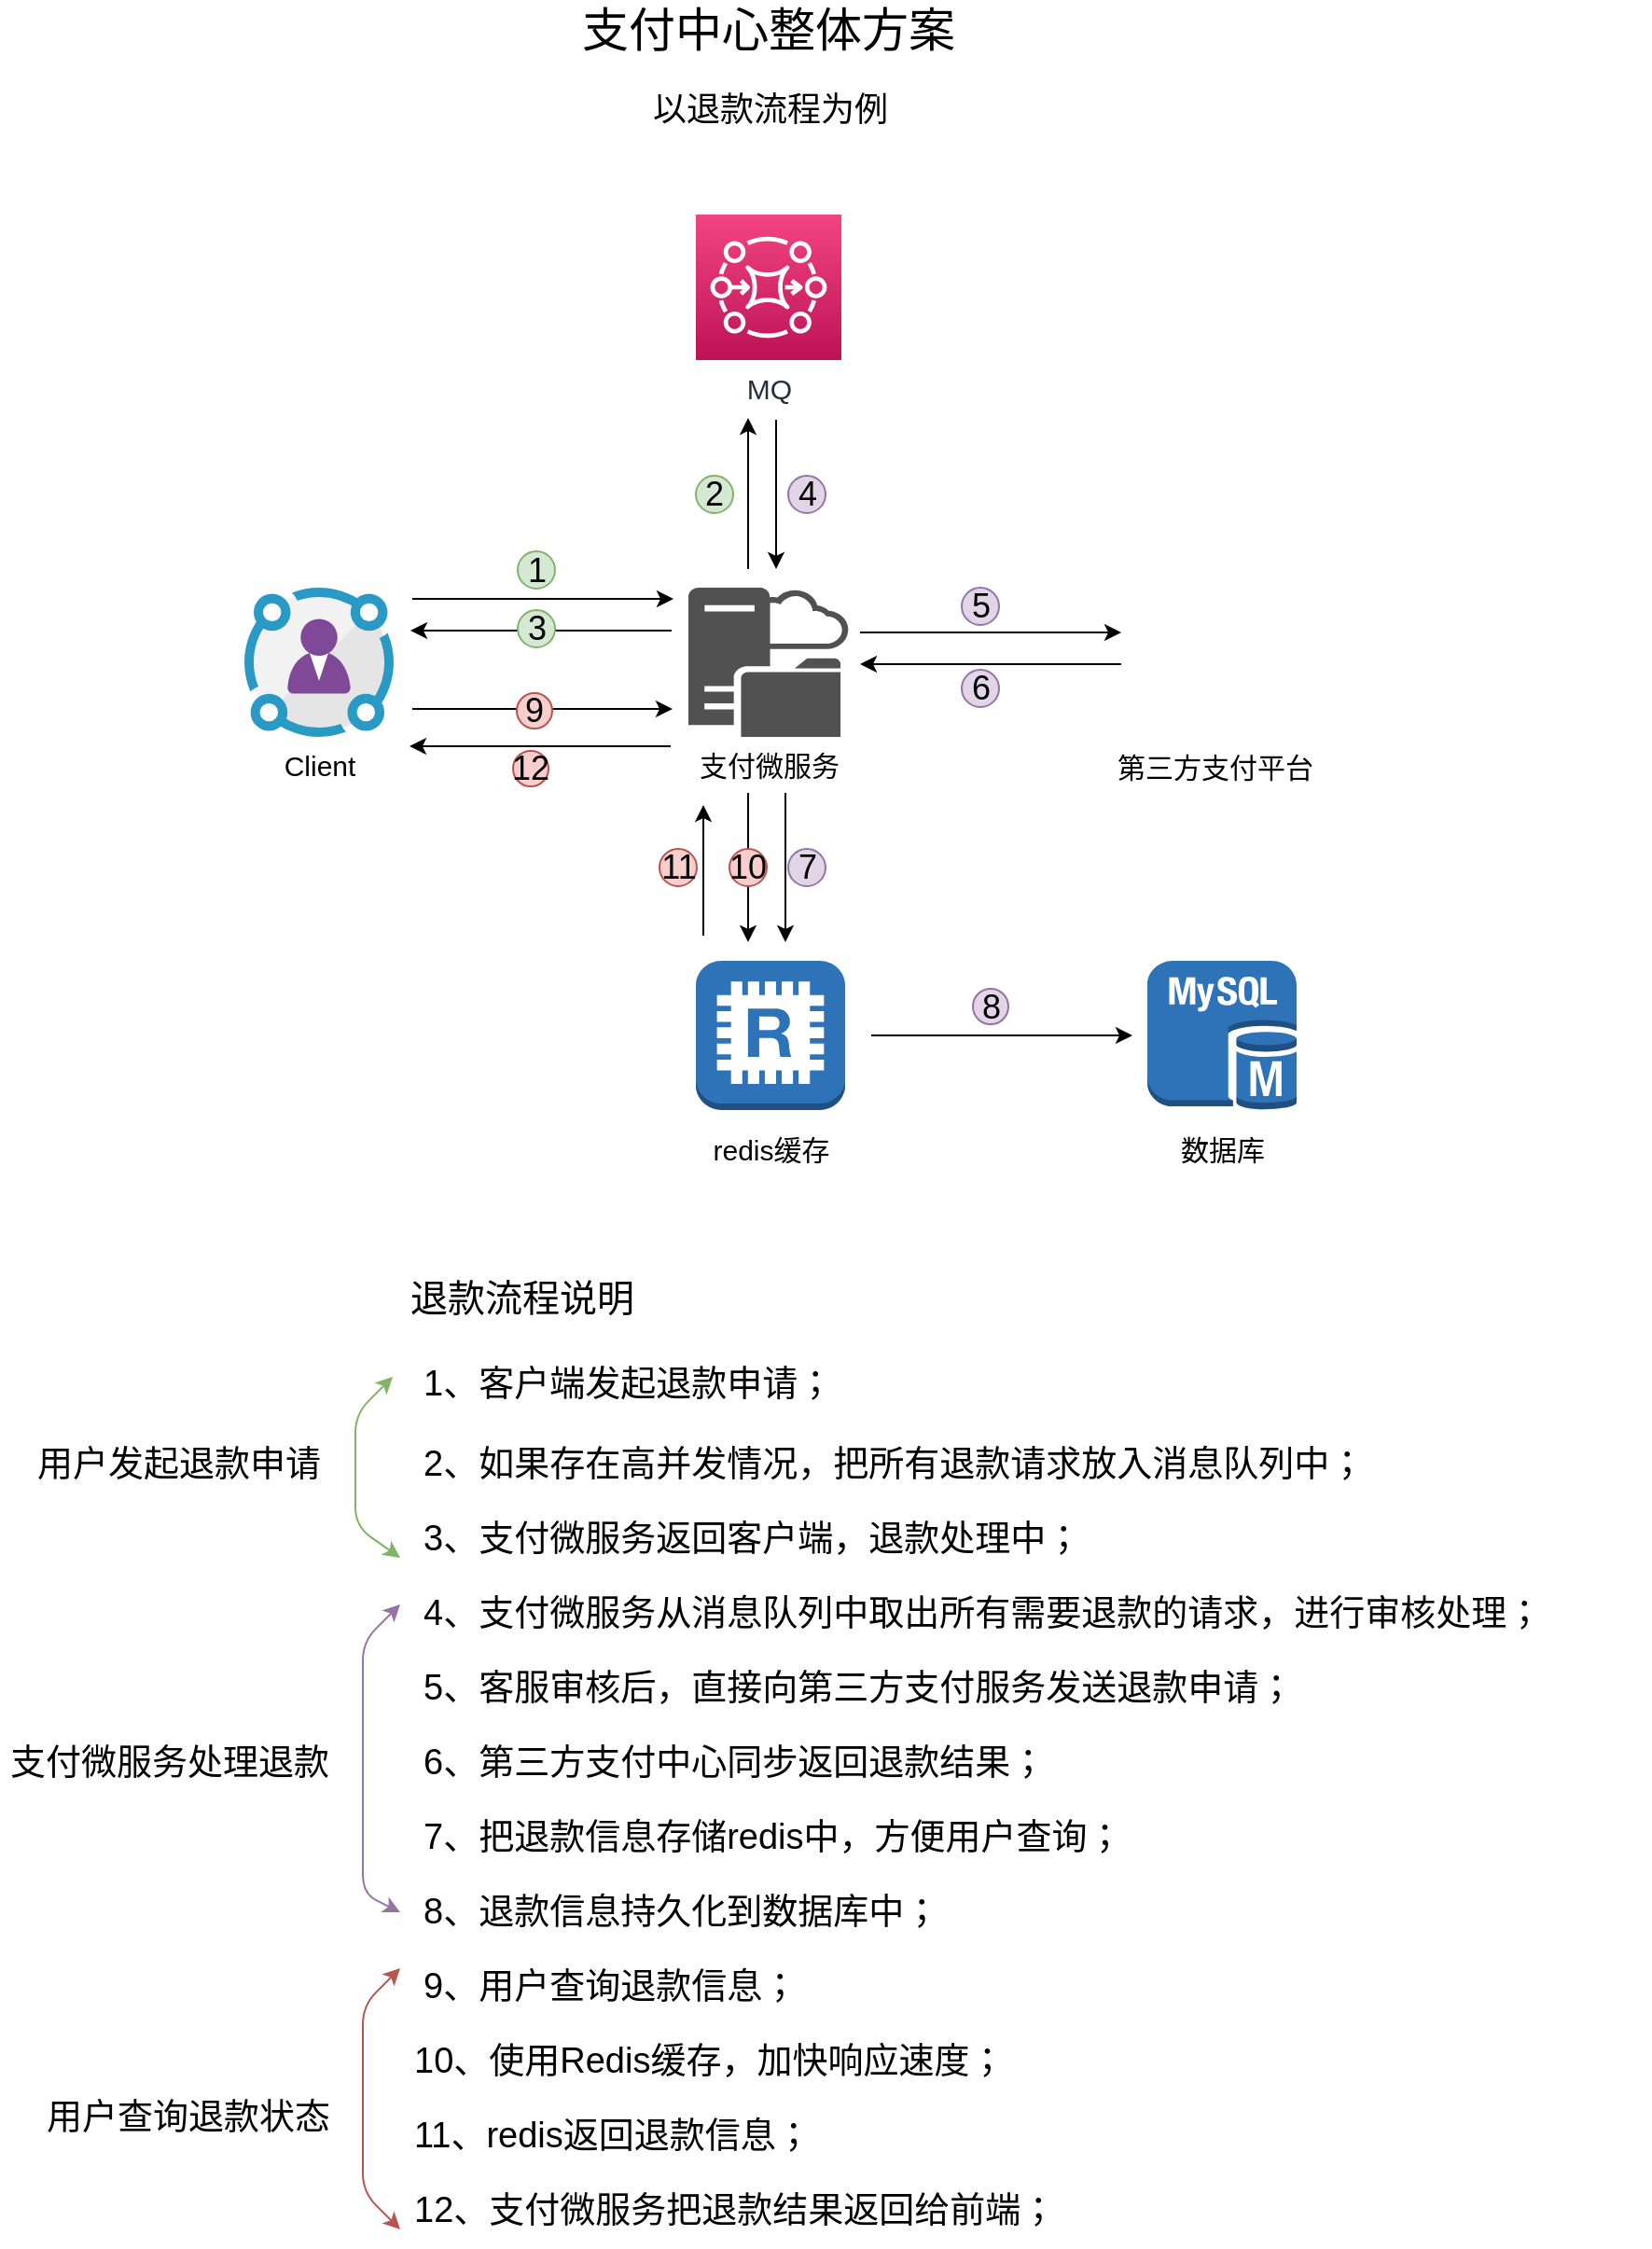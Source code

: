 <mxfile version="12.4.1" type="github" pages="1">
  <diagram id="q-RdCRvN1a9XLWtIN5kc" name="第 1 页">
    <mxGraphModel dx="1824" dy="926" grid="1" gridSize="10" guides="1" tooltips="1" connect="1" arrows="1" fold="1" page="1" pageScale="1" pageWidth="1169" pageHeight="1654" math="0" shadow="0">
      <root>
        <mxCell id="0"/>
        <mxCell id="1" parent="0"/>
        <mxCell id="XfVtcx6p8dV7zs5ycpqv-67" value="" style="endArrow=classic;html=1;fontSize=13;" edge="1" parent="1">
          <mxGeometry width="50" height="50" relative="1" as="geometry">
            <mxPoint x="550" y="510" as="sourcePoint"/>
            <mxPoint x="550" y="590" as="targetPoint"/>
          </mxGeometry>
        </mxCell>
        <mxCell id="XfVtcx6p8dV7zs5ycpqv-1" value="支付中心整体方案" style="text;html=1;strokeColor=none;fillColor=none;align=center;verticalAlign=middle;whiteSpace=wrap;rounded=0;fontSize=25;" vertex="1" parent="1">
          <mxGeometry x="441" y="90" width="240" height="20" as="geometry"/>
        </mxCell>
        <mxCell id="XfVtcx6p8dV7zs5ycpqv-4" value="&lt;span style=&quot;font-size: 15px&quot;&gt;Client&lt;/span&gt;" style="aspect=fixed;html=1;points=[];align=center;image;fontSize=12;image=img/lib/mscae/Identity_Governance.svg;" vertex="1" parent="1">
          <mxGeometry x="280" y="400" width="80" height="80" as="geometry"/>
        </mxCell>
        <mxCell id="XfVtcx6p8dV7zs5ycpqv-10" value="&lt;font style=&quot;font-size: 15px&quot;&gt;数据库&lt;/font&gt;" style="outlineConnect=0;dashed=0;verticalLabelPosition=bottom;verticalAlign=top;align=center;html=1;shape=mxgraph.aws3.mysql_db_instance;fillColor=#2E73B8;gradientColor=none;fontSize=22;" vertex="1" parent="1">
          <mxGeometry x="764" y="600" width="80" height="80" as="geometry"/>
        </mxCell>
        <mxCell id="XfVtcx6p8dV7zs5ycpqv-11" value="&lt;font style=&quot;font-size: 15px&quot;&gt;redis缓存&lt;/font&gt;" style="outlineConnect=0;dashed=0;verticalLabelPosition=bottom;verticalAlign=top;align=center;html=1;shape=mxgraph.aws3.redis;fillColor=#2E73B8;gradientColor=none;fontSize=22;" vertex="1" parent="1">
          <mxGeometry x="522" y="600" width="80" height="80" as="geometry"/>
        </mxCell>
        <mxCell id="XfVtcx6p8dV7zs5ycpqv-14" value="&lt;font style=&quot;font-size: 15px&quot;&gt;第三方支付平台&lt;/font&gt;" style="shape=image;html=1;verticalAlign=top;verticalLabelPosition=bottom;labelBackgroundColor=#ffffff;imageAspect=0;aspect=fixed;image=https://cdn1.iconfinder.com/data/icons/business-237/65/icons-09-128.png;fontSize=22;" vertex="1" parent="1">
          <mxGeometry x="750" y="375" width="100" height="100" as="geometry"/>
        </mxCell>
        <mxCell id="XfVtcx6p8dV7zs5ycpqv-15" value="&lt;font style=&quot;font-size: 15px&quot;&gt;MQ&lt;/font&gt;" style="outlineConnect=0;fontColor=#232F3E;gradientColor=#F34482;gradientDirection=north;fillColor=#BC1356;strokeColor=#ffffff;dashed=0;verticalLabelPosition=bottom;verticalAlign=top;align=center;html=1;fontSize=12;fontStyle=0;aspect=fixed;shape=mxgraph.aws4.resourceIcon;resIcon=mxgraph.aws4.mq;" vertex="1" parent="1">
          <mxGeometry x="522" y="200" width="78" height="78" as="geometry"/>
        </mxCell>
        <mxCell id="XfVtcx6p8dV7zs5ycpqv-18" value="&lt;font style=&quot;font-size: 15px&quot;&gt;支付微服务&lt;/font&gt;" style="pointerEvents=1;shadow=0;dashed=0;html=1;strokeColor=none;labelPosition=center;verticalLabelPosition=bottom;verticalAlign=top;align=center;fillColor=#515151;shape=mxgraph.mscae.system_center.cloud_distribution_point;fontSize=13;" vertex="1" parent="1">
          <mxGeometry x="518" y="400" width="86" height="80" as="geometry"/>
        </mxCell>
        <mxCell id="XfVtcx6p8dV7zs5ycpqv-39" value="" style="endArrow=classic;html=1;fontSize=13;" edge="1" parent="1">
          <mxGeometry width="50" height="50" relative="1" as="geometry">
            <mxPoint x="370" y="406" as="sourcePoint"/>
            <mxPoint x="510" y="406" as="targetPoint"/>
          </mxGeometry>
        </mxCell>
        <mxCell id="XfVtcx6p8dV7zs5ycpqv-42" value="" style="endArrow=classic;html=1;fontSize=13;" edge="1" parent="1">
          <mxGeometry width="50" height="50" relative="1" as="geometry">
            <mxPoint x="550" y="390" as="sourcePoint"/>
            <mxPoint x="550" y="309" as="targetPoint"/>
          </mxGeometry>
        </mxCell>
        <mxCell id="XfVtcx6p8dV7zs5ycpqv-43" value="" style="endArrow=classic;html=1;fontSize=13;" edge="1" parent="1">
          <mxGeometry width="50" height="50" relative="1" as="geometry">
            <mxPoint x="565" y="310" as="sourcePoint"/>
            <mxPoint x="565" y="390" as="targetPoint"/>
          </mxGeometry>
        </mxCell>
        <mxCell id="XfVtcx6p8dV7zs5ycpqv-44" value="" style="endArrow=classic;html=1;fontSize=13;" edge="1" parent="1">
          <mxGeometry width="50" height="50" relative="1" as="geometry">
            <mxPoint x="610" y="424" as="sourcePoint"/>
            <mxPoint x="750" y="424" as="targetPoint"/>
          </mxGeometry>
        </mxCell>
        <mxCell id="XfVtcx6p8dV7zs5ycpqv-45" value="" style="endArrow=classic;html=1;fontSize=13;exitX=0;exitY=0.75;exitDx=0;exitDy=0;" edge="1" parent="1">
          <mxGeometry width="50" height="50" relative="1" as="geometry">
            <mxPoint x="750" y="441" as="sourcePoint"/>
            <mxPoint x="610" y="441" as="targetPoint"/>
          </mxGeometry>
        </mxCell>
        <mxCell id="XfVtcx6p8dV7zs5ycpqv-46" value="" style="endArrow=classic;html=1;fontSize=13;" edge="1" parent="1">
          <mxGeometry width="50" height="50" relative="1" as="geometry">
            <mxPoint x="570" y="510" as="sourcePoint"/>
            <mxPoint x="570" y="590" as="targetPoint"/>
          </mxGeometry>
        </mxCell>
        <mxCell id="XfVtcx6p8dV7zs5ycpqv-47" value="" style="endArrow=classic;html=1;fontSize=13;" edge="1" parent="1">
          <mxGeometry width="50" height="50" relative="1" as="geometry">
            <mxPoint x="616" y="640" as="sourcePoint"/>
            <mxPoint x="756" y="640" as="targetPoint"/>
          </mxGeometry>
        </mxCell>
        <mxCell id="XfVtcx6p8dV7zs5ycpqv-48" value="" style="endArrow=classic;html=1;fontSize=13;" edge="1" parent="1">
          <mxGeometry width="50" height="50" relative="1" as="geometry">
            <mxPoint x="370" y="465" as="sourcePoint"/>
            <mxPoint x="509.5" y="465" as="targetPoint"/>
          </mxGeometry>
        </mxCell>
        <mxCell id="XfVtcx6p8dV7zs5ycpqv-51" value="" style="endArrow=classic;html=1;fontSize=13;exitX=0;exitY=0.75;exitDx=0;exitDy=0;" edge="1" parent="1">
          <mxGeometry width="50" height="50" relative="1" as="geometry">
            <mxPoint x="508.5" y="485" as="sourcePoint"/>
            <mxPoint x="368.5" y="485" as="targetPoint"/>
          </mxGeometry>
        </mxCell>
        <mxCell id="XfVtcx6p8dV7zs5ycpqv-52" value="以退款流程为例" style="text;html=1;strokeColor=none;fillColor=none;align=center;verticalAlign=middle;whiteSpace=wrap;rounded=0;fontSize=18;" vertex="1" parent="1">
          <mxGeometry x="442" y="134" width="240" height="20" as="geometry"/>
        </mxCell>
        <mxCell id="XfVtcx6p8dV7zs5ycpqv-56" value="1" style="ellipse;whiteSpace=wrap;html=1;aspect=fixed;fontSize=18;fillColor=#d5e8d4;strokeColor=#82b366;" vertex="1" parent="1">
          <mxGeometry x="426.5" y="380.5" width="20" height="20" as="geometry"/>
        </mxCell>
        <mxCell id="XfVtcx6p8dV7zs5ycpqv-57" value="2" style="ellipse;whiteSpace=wrap;html=1;aspect=fixed;fontSize=18;fillColor=#d5e8d4;strokeColor=#82b366;" vertex="1" parent="1">
          <mxGeometry x="522" y="340" width="20" height="20" as="geometry"/>
        </mxCell>
        <mxCell id="XfVtcx6p8dV7zs5ycpqv-58" value="4" style="ellipse;whiteSpace=wrap;html=1;aspect=fixed;fontSize=18;fillColor=#e1d5e7;strokeColor=#9673a6;" vertex="1" parent="1">
          <mxGeometry x="571.5" y="340" width="20" height="20" as="geometry"/>
        </mxCell>
        <mxCell id="XfVtcx6p8dV7zs5ycpqv-59" value="5" style="ellipse;whiteSpace=wrap;html=1;aspect=fixed;fontSize=18;fillColor=#e1d5e7;strokeColor=#9673a6;" vertex="1" parent="1">
          <mxGeometry x="664.5" y="400" width="20" height="20" as="geometry"/>
        </mxCell>
        <mxCell id="XfVtcx6p8dV7zs5ycpqv-60" value="6" style="ellipse;whiteSpace=wrap;html=1;aspect=fixed;fontSize=18;fillColor=#e1d5e7;strokeColor=#9673a6;" vertex="1" parent="1">
          <mxGeometry x="664.5" y="444" width="20" height="20" as="geometry"/>
        </mxCell>
        <mxCell id="XfVtcx6p8dV7zs5ycpqv-61" value="7" style="ellipse;whiteSpace=wrap;html=1;aspect=fixed;fontSize=18;fillColor=#e1d5e7;strokeColor=#9673a6;" vertex="1" parent="1">
          <mxGeometry x="571.5" y="540" width="20" height="20" as="geometry"/>
        </mxCell>
        <mxCell id="XfVtcx6p8dV7zs5ycpqv-63" value="8" style="ellipse;whiteSpace=wrap;html=1;aspect=fixed;fontSize=18;fillColor=#e1d5e7;strokeColor=#9673a6;" vertex="1" parent="1">
          <mxGeometry x="670.5" y="615" width="19" height="19" as="geometry"/>
        </mxCell>
        <mxCell id="XfVtcx6p8dV7zs5ycpqv-64" value="9" style="ellipse;whiteSpace=wrap;html=1;aspect=fixed;fontSize=18;fillColor=#f8cecc;strokeColor=#b85450;" vertex="1" parent="1">
          <mxGeometry x="426" y="456.5" width="19" height="19" as="geometry"/>
        </mxCell>
        <mxCell id="XfVtcx6p8dV7zs5ycpqv-66" value="10" style="ellipse;whiteSpace=wrap;html=1;aspect=fixed;fontSize=18;fillColor=#f8cecc;strokeColor=#b85450;" vertex="1" parent="1">
          <mxGeometry x="540" y="540" width="20" height="20" as="geometry"/>
        </mxCell>
        <mxCell id="XfVtcx6p8dV7zs5ycpqv-70" value="" style="endArrow=classic;html=1;fontSize=13;" edge="1" parent="1">
          <mxGeometry width="50" height="50" relative="1" as="geometry">
            <mxPoint x="526" y="586.5" as="sourcePoint"/>
            <mxPoint x="526" y="516.5" as="targetPoint"/>
          </mxGeometry>
        </mxCell>
        <mxCell id="XfVtcx6p8dV7zs5ycpqv-71" value="11" style="ellipse;whiteSpace=wrap;html=1;aspect=fixed;fontSize=18;fillColor=#f8cecc;strokeColor=#b85450;" vertex="1" parent="1">
          <mxGeometry x="502.5" y="540" width="20" height="20" as="geometry"/>
        </mxCell>
        <mxCell id="XfVtcx6p8dV7zs5ycpqv-72" value="12" style="ellipse;whiteSpace=wrap;html=1;aspect=fixed;fontSize=18;fillColor=#f8cecc;strokeColor=#b85450;" vertex="1" parent="1">
          <mxGeometry x="424" y="487.5" width="19" height="19" as="geometry"/>
        </mxCell>
        <mxCell id="XfVtcx6p8dV7zs5ycpqv-73" value="退款流程说明" style="text;html=1;strokeColor=none;fillColor=none;align=center;verticalAlign=middle;whiteSpace=wrap;rounded=0;fontSize=20;" vertex="1" parent="1">
          <mxGeometry x="363.5" y="770" width="130" height="20" as="geometry"/>
        </mxCell>
        <mxCell id="XfVtcx6p8dV7zs5ycpqv-74" value="1、客户端发起退款申请；" style="text;html=1;strokeColor=none;fillColor=none;align=left;verticalAlign=middle;whiteSpace=wrap;rounded=0;fontSize=19;" vertex="1" parent="1">
          <mxGeometry x="373.5" y="816.5" width="550" height="20" as="geometry"/>
        </mxCell>
        <mxCell id="XfVtcx6p8dV7zs5ycpqv-75" value="2、如果存在高并发情况，把所有退款请求放入消息队列中；" style="text;html=1;strokeColor=none;fillColor=none;align=left;verticalAlign=middle;whiteSpace=wrap;rounded=0;fontSize=19;" vertex="1" parent="1">
          <mxGeometry x="373.5" y="860" width="550" height="20" as="geometry"/>
        </mxCell>
        <mxCell id="XfVtcx6p8dV7zs5ycpqv-76" value="3、支付微服务返回客户端，退款处理中；" style="text;html=1;strokeColor=none;fillColor=none;align=left;verticalAlign=middle;whiteSpace=wrap;rounded=0;fontSize=19;" vertex="1" parent="1">
          <mxGeometry x="373.5" y="900" width="550" height="20" as="geometry"/>
        </mxCell>
        <mxCell id="XfVtcx6p8dV7zs5ycpqv-77" value="4、支付微服务从消息队列中取出所有需要退款的请求，进行审核处理；" style="text;html=1;strokeColor=none;fillColor=none;align=left;verticalAlign=middle;whiteSpace=wrap;rounded=0;fontSize=19;" vertex="1" parent="1">
          <mxGeometry x="373.5" y="940" width="660" height="20" as="geometry"/>
        </mxCell>
        <mxCell id="XfVtcx6p8dV7zs5ycpqv-80" value="5、客服审核后，直接向第三方支付服务发送退款申请；" style="text;html=1;strokeColor=none;fillColor=none;align=left;verticalAlign=middle;whiteSpace=wrap;rounded=0;fontSize=19;" vertex="1" parent="1">
          <mxGeometry x="373.5" y="980" width="660" height="20" as="geometry"/>
        </mxCell>
        <mxCell id="XfVtcx6p8dV7zs5ycpqv-83" value="6、第三方支付中心同步返回退款结果；" style="text;html=1;strokeColor=none;fillColor=none;align=left;verticalAlign=middle;whiteSpace=wrap;rounded=0;fontSize=19;" vertex="1" parent="1">
          <mxGeometry x="373.5" y="1020" width="660" height="20" as="geometry"/>
        </mxCell>
        <mxCell id="XfVtcx6p8dV7zs5ycpqv-84" value="7、把退款信息存储redis中，方便用户查询；" style="text;html=1;strokeColor=none;fillColor=none;align=left;verticalAlign=middle;whiteSpace=wrap;rounded=0;fontSize=19;" vertex="1" parent="1">
          <mxGeometry x="373.5" y="1060" width="660" height="20" as="geometry"/>
        </mxCell>
        <mxCell id="XfVtcx6p8dV7zs5ycpqv-85" value="" style="endArrow=classic;html=1;fontSize=13;exitX=0;exitY=0.75;exitDx=0;exitDy=0;" edge="1" parent="1">
          <mxGeometry width="50" height="50" relative="1" as="geometry">
            <mxPoint x="509" y="423" as="sourcePoint"/>
            <mxPoint x="369" y="423" as="targetPoint"/>
          </mxGeometry>
        </mxCell>
        <mxCell id="XfVtcx6p8dV7zs5ycpqv-86" value="3" style="ellipse;whiteSpace=wrap;html=1;aspect=fixed;fontSize=18;fillColor=#d5e8d4;strokeColor=#82b366;" vertex="1" parent="1">
          <mxGeometry x="426.5" y="412" width="20" height="20" as="geometry"/>
        </mxCell>
        <mxCell id="XfVtcx6p8dV7zs5ycpqv-95" value="8、退款信息持久化到数据库中；" style="text;html=1;strokeColor=none;fillColor=none;align=left;verticalAlign=middle;whiteSpace=wrap;rounded=0;fontSize=19;" vertex="1" parent="1">
          <mxGeometry x="373.5" y="1100" width="660" height="20" as="geometry"/>
        </mxCell>
        <mxCell id="XfVtcx6p8dV7zs5ycpqv-96" value="9、用户查询退款信息；" style="text;html=1;strokeColor=none;fillColor=none;align=left;verticalAlign=middle;whiteSpace=wrap;rounded=0;fontSize=19;" vertex="1" parent="1">
          <mxGeometry x="373.5" y="1140" width="660" height="20" as="geometry"/>
        </mxCell>
        <mxCell id="XfVtcx6p8dV7zs5ycpqv-97" value="10、使用Redis缓存，加快响应速度；" style="text;html=1;strokeColor=none;fillColor=none;align=left;verticalAlign=middle;whiteSpace=wrap;rounded=0;fontSize=19;" vertex="1" parent="1">
          <mxGeometry x="368.5" y="1180" width="660" height="20" as="geometry"/>
        </mxCell>
        <mxCell id="XfVtcx6p8dV7zs5ycpqv-98" value="11、redis返回退款信息；" style="text;html=1;strokeColor=none;fillColor=none;align=left;verticalAlign=middle;whiteSpace=wrap;rounded=0;fontSize=19;" vertex="1" parent="1">
          <mxGeometry x="368.5" y="1220" width="660" height="20" as="geometry"/>
        </mxCell>
        <mxCell id="XfVtcx6p8dV7zs5ycpqv-99" value="12、支付微服务把退款结果返回给前端；" style="text;html=1;strokeColor=none;fillColor=none;align=left;verticalAlign=middle;whiteSpace=wrap;rounded=0;fontSize=19;" vertex="1" parent="1">
          <mxGeometry x="368.5" y="1260" width="660" height="20" as="geometry"/>
        </mxCell>
        <mxCell id="XfVtcx6p8dV7zs5ycpqv-101" value="" style="endArrow=classic;startArrow=classic;html=1;fontSize=19;fillColor=#d5e8d4;strokeColor=#82b366;" edge="1" parent="1">
          <mxGeometry width="50" height="50" relative="1" as="geometry">
            <mxPoint x="363.5" y="920" as="sourcePoint"/>
            <mxPoint x="359.5" y="823" as="targetPoint"/>
            <Array as="points">
              <mxPoint x="339.5" y="903"/>
              <mxPoint x="339.5" y="843"/>
            </Array>
          </mxGeometry>
        </mxCell>
        <mxCell id="XfVtcx6p8dV7zs5ycpqv-102" value="" style="endArrow=classic;startArrow=classic;html=1;fontSize=19;fillColor=#e1d5e7;strokeColor=#9673a6;" edge="1" parent="1">
          <mxGeometry width="50" height="50" relative="1" as="geometry">
            <mxPoint x="363.5" y="1110" as="sourcePoint"/>
            <mxPoint x="363.5" y="945.0" as="targetPoint"/>
            <Array as="points">
              <mxPoint x="343.5" y="1100"/>
              <mxPoint x="343.5" y="965"/>
            </Array>
          </mxGeometry>
        </mxCell>
        <mxCell id="XfVtcx6p8dV7zs5ycpqv-103" value="" style="endArrow=classic;startArrow=classic;html=1;fontSize=19;fillColor=#f8cecc;strokeColor=#b85450;" edge="1" parent="1">
          <mxGeometry width="50" height="50" relative="1" as="geometry">
            <mxPoint x="363.5" y="1280" as="sourcePoint"/>
            <mxPoint x="363.5" y="1140.0" as="targetPoint"/>
            <Array as="points">
              <mxPoint x="343.5" y="1260"/>
              <mxPoint x="343.5" y="1160"/>
            </Array>
          </mxGeometry>
        </mxCell>
        <mxCell id="XfVtcx6p8dV7zs5ycpqv-107" value="用户发起退款申请" style="text;html=1;strokeColor=none;fillColor=none;align=center;verticalAlign=middle;whiteSpace=wrap;rounded=0;fontSize=19;" vertex="1" parent="1">
          <mxGeometry x="159.5" y="860" width="170" height="20" as="geometry"/>
        </mxCell>
        <mxCell id="XfVtcx6p8dV7zs5ycpqv-108" value="支付微服务处理退款" style="text;html=1;strokeColor=none;fillColor=none;align=center;verticalAlign=middle;whiteSpace=wrap;rounded=0;fontSize=19;" vertex="1" parent="1">
          <mxGeometry x="149.5" y="1020" width="180" height="20" as="geometry"/>
        </mxCell>
        <mxCell id="XfVtcx6p8dV7zs5ycpqv-109" value="用户查询退款状态" style="text;html=1;strokeColor=none;fillColor=none;align=center;verticalAlign=middle;whiteSpace=wrap;rounded=0;fontSize=19;" vertex="1" parent="1">
          <mxGeometry x="159.5" y="1210" width="180" height="20" as="geometry"/>
        </mxCell>
      </root>
    </mxGraphModel>
  </diagram>
</mxfile>
